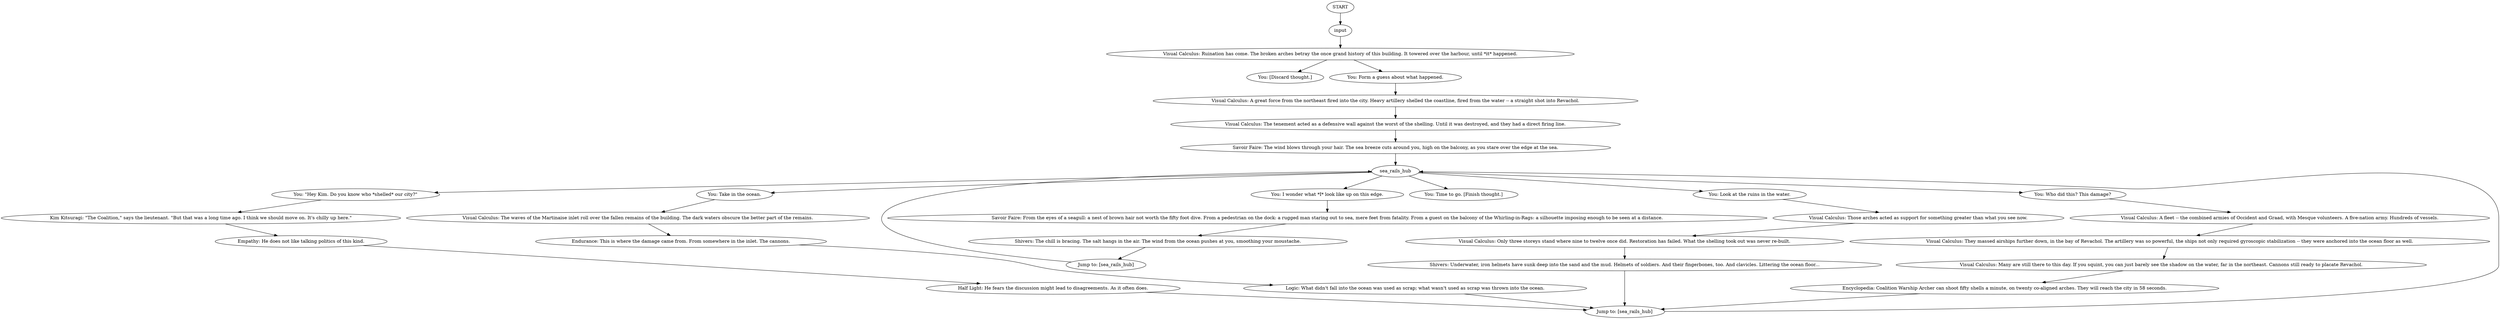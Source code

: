 # PIER ORB / searails
# This is an afterthought dialogue with VisCalc.
# ==================================================
digraph G {
	  0 [label="START"];
	  1 [label="input"];
	  2 [label="Visual Calculus: The waves of the Martinaise inlet roll over the fallen remains of the building. The dark waters obscure the better part of the remains."];
	  3 [label="Kim Kitsuragi: \"The Coalition,\" says the lieutenant. \"But that was a long time ago. I think we should move on. It's chilly up here.\""];
	  4 [label="You: I wonder what *I* look like up on this edge."];
	  5 [label="Visual Calculus: Those arches acted as support for something greater than what you see now."];
	  6 [label="Visual Calculus: Many are still there to this day. If you squint, you can just barely see the shadow on the water, far in the northeast. Cannons still ready to placate Revachol."];
	  7 [label="Savoir Faire: The wind blows through your hair. The sea breeze cuts around you, high on the balcony, as you stare over the edge at the sea."];
	  8 [label="Logic: What didn't fall into the ocean was used as scrap; what wasn't used as scrap was thrown into the ocean."];
	  9 [label="sea_rails_hub"];
	  10 [label="Endurance: This is where the damage came from. From somewhere in the inlet. The cannons."];
	  11 [label="You: [Discard thought.]"];
	  12 [label="Visual Calculus: The tenement acted as a defensive wall against the worst of the shelling. Until it was destroyed, and they had a direct firing line."];
	  13 [label="You: \"Hey Kim. Do you know who *shelled* our city?\""];
	  14 [label="Visual Calculus: They massed airships further down, in the bay of Revachol. The artillery was so powerful, the ships not only required gyroscopic stabilization -- they were anchored into the ocean floor as well."];
	  15 [label="Half Light: He fears the discussion might lead to disagreements. As it often does."];
	  16 [label="Visual Calculus: A fleet -- the combined armies of Occident and Graad, with Mesque volunteers. A five-nation army. Hundreds of vessels."];
	  17 [label="Empathy: He does not like talking politics of this kind."];
	  18 [label="You: Take in the ocean."];
	  19 [label="Visual Calculus: Only three storeys stand where nine to twelve once did. Restoration has failed. What the shelling took out was never re-built."];
	  20 [label="Jump to: [sea_rails_hub]"];
	  21 [label="You: Look at the ruins in the water."];
	  22 [label="Shivers: The chill is bracing. The salt hangs in the air. The wind from the ocean pushes at you, smoothing your moustache."];
	  23 [label="Visual Calculus: A great force from the northeast fired into the city. Heavy artillery shelled the coastline, fired from the water -- a straight shot into Revachol."];
	  24 [label="Jump to: [sea_rails_hub]"];
	  25 [label="Shivers: Underwater, iron helmets have sunk deep into the sand and the mud. Helmets of soldiers. And their fingerbones, too. And clavicles. Littering the ocean floor..."];
	  27 [label="You: Time to go. [Finish thought.]"];
	  28 [label="Savoir Faire: From the eyes of a seagull: a nest of brown hair not worth the fifty foot dive. From a pedestrian on the dock: a rugged man staring out to sea, mere feet from fatality. From a guest on the balcony of the Whirling-in-Rags: a silhouette imposing enough to be seen at a distance."];
	  29 [label="You: Form a guess about what happened."];
	  30 [label="You: Who did this? This damage?"];
	  31 [label="Encyclopedia: Coalition Warship Archer can shoot fifty shells a minute, on twenty co-aligned arches. They will reach the city in 58 seconds."];
	  32 [label="Visual Calculus: Ruination has come. The broken arches betray the once grand history of this building. It towered over the harbour, until *it* happened."];
	  0 -> 1
	  1 -> 32
	  2 -> 10
	  3 -> 17
	  4 -> 28
	  5 -> 19
	  6 -> 31
	  7 -> 9
	  8 -> 24
	  9 -> 4
	  9 -> 13
	  9 -> 18
	  9 -> 21
	  9 -> 27
	  9 -> 30
	  10 -> 8
	  12 -> 7
	  13 -> 3
	  14 -> 6
	  15 -> 24
	  16 -> 14
	  17 -> 15
	  18 -> 2
	  19 -> 25
	  20 -> 9
	  21 -> 5
	  22 -> 20
	  23 -> 12
	  24 -> 9
	  25 -> 24
	  28 -> 22
	  29 -> 23
	  30 -> 16
	  31 -> 24
	  32 -> 11
	  32 -> 29
}

